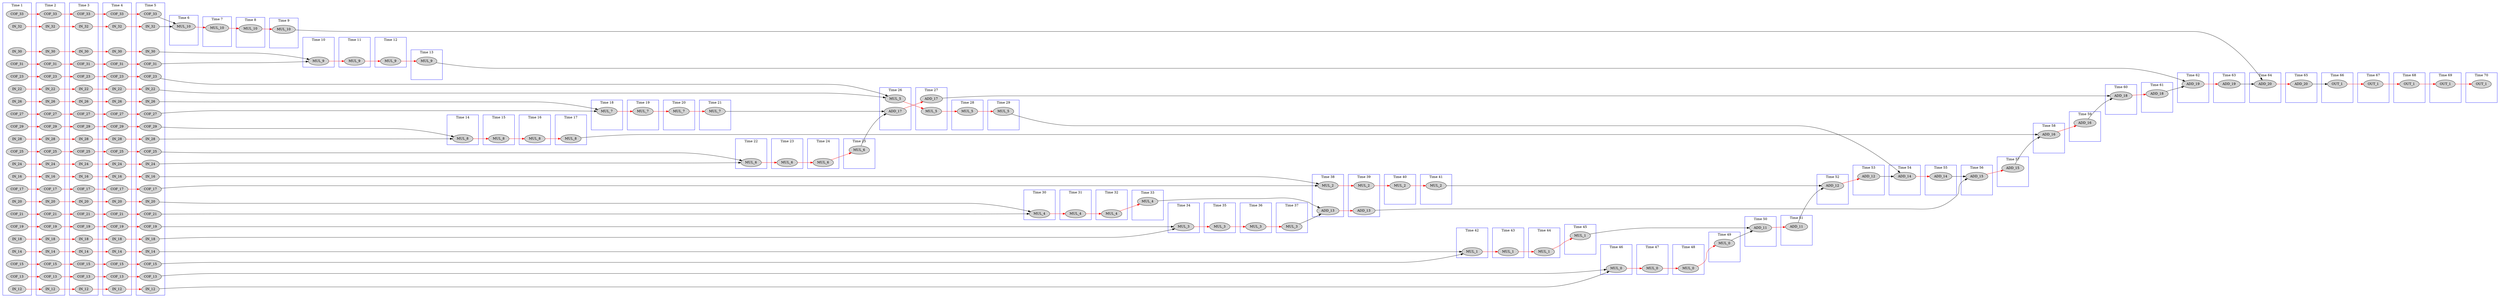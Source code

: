 digraph fir {
  rankdir = LR;
  newrank="true"
  subgraph cluster_1 {
    rank=same;
    node [style=filled];
    label = "Time 1";
    color = blue;
    pseudo_1 [style=invis];
    IN_12_0 [label=IN_12]
    COF_13_0 [label=COF_13]
    IN_14_0 [label=IN_14]
    COF_15_0 [label=COF_15]
    IN_16_0 [label=IN_16]
    COF_17_0 [label=COF_17]
    IN_18_0 [label=IN_18]
    COF_19_0 [label=COF_19]
    IN_20_0 [label=IN_20]
    COF_21_0 [label=COF_21]
    IN_22_0 [label=IN_22]
    COF_23_0 [label=COF_23]
    IN_24_0 [label=IN_24]
    COF_25_0 [label=COF_25]
    IN_26_0 [label=IN_26]
    COF_27_0 [label=COF_27]
    IN_28_0 [label=IN_28]
    COF_29_0 [label=COF_29]
    IN_30_0 [label=IN_30]
    COF_31_0 [label=COF_31]
    IN_32_0 [label=IN_32]
    COF_33_0 [label=COF_33]
  }
  subgraph cluster_2 {
    rank=same;
    node [style=filled];
    label = "Time 2";
    color = blue;
    pseudo_2 [style=invis];
    IN_12_1 [label=IN_12]
    COF_13_1 [label=COF_13]
    IN_14_1 [label=IN_14]
    COF_15_1 [label=COF_15]
    IN_16_1 [label=IN_16]
    COF_17_1 [label=COF_17]
    IN_18_1 [label=IN_18]
    COF_19_1 [label=COF_19]
    IN_20_1 [label=IN_20]
    COF_21_1 [label=COF_21]
    IN_22_1 [label=IN_22]
    COF_23_1 [label=COF_23]
    IN_24_1 [label=IN_24]
    COF_25_1 [label=COF_25]
    IN_26_1 [label=IN_26]
    COF_27_1 [label=COF_27]
    IN_28_1 [label=IN_28]
    COF_29_1 [label=COF_29]
    IN_30_1 [label=IN_30]
    COF_31_1 [label=COF_31]
    IN_32_1 [label=IN_32]
    COF_33_1 [label=COF_33]
  }
  subgraph cluster_3 {
    rank=same;
    node [style=filled];
    label = "Time 3";
    color = blue;
    pseudo_3 [style=invis];
    IN_12_2 [label=IN_12]
    COF_13_2 [label=COF_13]
    IN_14_2 [label=IN_14]
    COF_15_2 [label=COF_15]
    IN_16_2 [label=IN_16]
    COF_17_2 [label=COF_17]
    IN_18_2 [label=IN_18]
    COF_19_2 [label=COF_19]
    IN_20_2 [label=IN_20]
    COF_21_2 [label=COF_21]
    IN_22_2 [label=IN_22]
    COF_23_2 [label=COF_23]
    IN_24_2 [label=IN_24]
    COF_25_2 [label=COF_25]
    IN_26_2 [label=IN_26]
    COF_27_2 [label=COF_27]
    IN_28_2 [label=IN_28]
    COF_29_2 [label=COF_29]
    IN_30_2 [label=IN_30]
    COF_31_2 [label=COF_31]
    IN_32_2 [label=IN_32]
    COF_33_2 [label=COF_33]
  }
  subgraph cluster_4 {
    rank=same;
    node [style=filled];
    label = "Time 4";
    color = blue;
    pseudo_4 [style=invis];
    IN_12_3 [label=IN_12]
    COF_13_3 [label=COF_13]
    IN_14_3 [label=IN_14]
    COF_15_3 [label=COF_15]
    IN_16_3 [label=IN_16]
    COF_17_3 [label=COF_17]
    IN_18_3 [label=IN_18]
    COF_19_3 [label=COF_19]
    IN_20_3 [label=IN_20]
    COF_21_3 [label=COF_21]
    IN_22_3 [label=IN_22]
    COF_23_3 [label=COF_23]
    IN_24_3 [label=IN_24]
    COF_25_3 [label=COF_25]
    IN_26_3 [label=IN_26]
    COF_27_3 [label=COF_27]
    IN_28_3 [label=IN_28]
    COF_29_3 [label=COF_29]
    IN_30_3 [label=IN_30]
    COF_31_3 [label=COF_31]
    IN_32_3 [label=IN_32]
    COF_33_3 [label=COF_33]
  }
  subgraph cluster_5 {
    rank=same;
    node [style=filled];
    label = "Time 5";
    color = blue;
    pseudo_5 [style=invis];
    IN_12_4 [label=IN_12]
    COF_13_4 [label=COF_13]
    IN_14_4 [label=IN_14]
    COF_15_4 [label=COF_15]
    IN_16_4 [label=IN_16]
    COF_17_4 [label=COF_17]
    IN_18_4 [label=IN_18]
    COF_19_4 [label=COF_19]
    IN_20_4 [label=IN_20]
    COF_21_4 [label=COF_21]
    IN_22_4 [label=IN_22]
    COF_23_4 [label=COF_23]
    IN_24_4 [label=IN_24]
    COF_25_4 [label=COF_25]
    IN_26_4 [label=IN_26]
    COF_27_4 [label=COF_27]
    IN_28_4 [label=IN_28]
    COF_29_4 [label=COF_29]
    IN_30_4 [label=IN_30]
    COF_31_4 [label=COF_31]
    IN_32_4 [label=IN_32]
    COF_33_4 [label=COF_33]
  }
  subgraph cluster_6 {
    rank=same;
    node [style=filled];
    label = "Time 6";
    color = blue;
    pseudo_6 [style=invis];
    MUL_10_0 [label=MUL_10]
  }
  subgraph cluster_7 {
    rank=same;
    node [style=filled];
    label = "Time 7";
    color = blue;
    pseudo_7 [style=invis];
    MUL_10_1 [label=MUL_10]
  }
  subgraph cluster_8 {
    rank=same;
    node [style=filled];
    label = "Time 8";
    color = blue;
    pseudo_8 [style=invis];
    MUL_10_2 [label=MUL_10]
  }
  subgraph cluster_9 {
    rank=same;
    node [style=filled];
    label = "Time 9";
    color = blue;
    pseudo_9 [style=invis];
    MUL_10_3 [label=MUL_10]
  }
  subgraph cluster_10 {
    rank=same;
    node [style=filled];
    label = "Time 10";
    color = blue;
    pseudo_10 [style=invis];
    MUL_9_0 [label=MUL_9]
  }
  subgraph cluster_11 {
    rank=same;
    node [style=filled];
    label = "Time 11";
    color = blue;
    pseudo_11 [style=invis];
    MUL_9_1 [label=MUL_9]
  }
  subgraph cluster_12 {
    rank=same;
    node [style=filled];
    label = "Time 12";
    color = blue;
    pseudo_12 [style=invis];
    MUL_9_2 [label=MUL_9]
  }
  subgraph cluster_13 {
    rank=same;
    node [style=filled];
    label = "Time 13";
    color = blue;
    pseudo_13 [style=invis];
    MUL_9_3 [label=MUL_9]
  }
  subgraph cluster_14 {
    rank=same;
    node [style=filled];
    label = "Time 14";
    color = blue;
    pseudo_14 [style=invis];
    MUL_8_0 [label=MUL_8]
  }
  subgraph cluster_15 {
    rank=same;
    node [style=filled];
    label = "Time 15";
    color = blue;
    pseudo_15 [style=invis];
    MUL_8_1 [label=MUL_8]
  }
  subgraph cluster_16 {
    rank=same;
    node [style=filled];
    label = "Time 16";
    color = blue;
    pseudo_16 [style=invis];
    MUL_8_2 [label=MUL_8]
  }
  subgraph cluster_17 {
    rank=same;
    node [style=filled];
    label = "Time 17";
    color = blue;
    pseudo_17 [style=invis];
    MUL_8_3 [label=MUL_8]
  }
  subgraph cluster_18 {
    rank=same;
    node [style=filled];
    label = "Time 18";
    color = blue;
    pseudo_18 [style=invis];
    MUL_7_0 [label=MUL_7]
  }
  subgraph cluster_19 {
    rank=same;
    node [style=filled];
    label = "Time 19";
    color = blue;
    pseudo_19 [style=invis];
    MUL_7_1 [label=MUL_7]
  }
  subgraph cluster_20 {
    rank=same;
    node [style=filled];
    label = "Time 20";
    color = blue;
    pseudo_20 [style=invis];
    MUL_7_2 [label=MUL_7]
  }
  subgraph cluster_21 {
    rank=same;
    node [style=filled];
    label = "Time 21";
    color = blue;
    pseudo_21 [style=invis];
    MUL_7_3 [label=MUL_7]
  }
  subgraph cluster_22 {
    rank=same;
    node [style=filled];
    label = "Time 22";
    color = blue;
    pseudo_22 [style=invis];
    MUL_6_0 [label=MUL_6]
  }
  subgraph cluster_23 {
    rank=same;
    node [style=filled];
    label = "Time 23";
    color = blue;
    pseudo_23 [style=invis];
    MUL_6_1 [label=MUL_6]
  }
  subgraph cluster_24 {
    rank=same;
    node [style=filled];
    label = "Time 24";
    color = blue;
    pseudo_24 [style=invis];
    MUL_6_2 [label=MUL_6]
  }
  subgraph cluster_25 {
    rank=same;
    node [style=filled];
    label = "Time 25";
    color = blue;
    pseudo_25 [style=invis];
    MUL_6_3 [label=MUL_6]
  }
  subgraph cluster_26 {
    rank=same;
    node [style=filled];
    label = "Time 26";
    color = blue;
    pseudo_26 [style=invis];
    MUL_5_0 [label=MUL_5]
    ADD_17_0 [label=ADD_17]
  }
  subgraph cluster_27 {
    rank=same;
    node [style=filled];
    label = "Time 27";
    color = blue;
    pseudo_27 [style=invis];
    MUL_5_1 [label=MUL_5]
    ADD_17_1 [label=ADD_17]
  }
  subgraph cluster_28 {
    rank=same;
    node [style=filled];
    label = "Time 28";
    color = blue;
    pseudo_28 [style=invis];
    MUL_5_2 [label=MUL_5]
  }
  subgraph cluster_29 {
    rank=same;
    node [style=filled];
    label = "Time 29";
    color = blue;
    pseudo_29 [style=invis];
    MUL_5_3 [label=MUL_5]
  }
  subgraph cluster_30 {
    rank=same;
    node [style=filled];
    label = "Time 30";
    color = blue;
    pseudo_30 [style=invis];
    MUL_4_0 [label=MUL_4]
  }
  subgraph cluster_31 {
    rank=same;
    node [style=filled];
    label = "Time 31";
    color = blue;
    pseudo_31 [style=invis];
    MUL_4_1 [label=MUL_4]
  }
  subgraph cluster_32 {
    rank=same;
    node [style=filled];
    label = "Time 32";
    color = blue;
    pseudo_32 [style=invis];
    MUL_4_2 [label=MUL_4]
  }
  subgraph cluster_33 {
    rank=same;
    node [style=filled];
    label = "Time 33";
    color = blue;
    pseudo_33 [style=invis];
    MUL_4_3 [label=MUL_4]
  }
  subgraph cluster_34 {
    rank=same;
    node [style=filled];
    label = "Time 34";
    color = blue;
    pseudo_34 [style=invis];
    MUL_3_0 [label=MUL_3]
  }
  subgraph cluster_35 {
    rank=same;
    node [style=filled];
    label = "Time 35";
    color = blue;
    pseudo_35 [style=invis];
    MUL_3_1 [label=MUL_3]
  }
  subgraph cluster_36 {
    rank=same;
    node [style=filled];
    label = "Time 36";
    color = blue;
    pseudo_36 [style=invis];
    MUL_3_2 [label=MUL_3]
  }
  subgraph cluster_37 {
    rank=same;
    node [style=filled];
    label = "Time 37";
    color = blue;
    pseudo_37 [style=invis];
    MUL_3_3 [label=MUL_3]
  }
  subgraph cluster_38 {
    rank=same;
    node [style=filled];
    label = "Time 38";
    color = blue;
    pseudo_38 [style=invis];
    MUL_2_0 [label=MUL_2]
    ADD_13_0 [label=ADD_13]
  }
  subgraph cluster_39 {
    rank=same;
    node [style=filled];
    label = "Time 39";
    color = blue;
    pseudo_39 [style=invis];
    MUL_2_1 [label=MUL_2]
    ADD_13_1 [label=ADD_13]
  }
  subgraph cluster_40 {
    rank=same;
    node [style=filled];
    label = "Time 40";
    color = blue;
    pseudo_40 [style=invis];
    MUL_2_2 [label=MUL_2]
  }
  subgraph cluster_41 {
    rank=same;
    node [style=filled];
    label = "Time 41";
    color = blue;
    pseudo_41 [style=invis];
    MUL_2_3 [label=MUL_2]
  }
  subgraph cluster_42 {
    rank=same;
    node [style=filled];
    label = "Time 42";
    color = blue;
    pseudo_42 [style=invis];
    MUL_1_0 [label=MUL_1]
  }
  subgraph cluster_43 {
    rank=same;
    node [style=filled];
    label = "Time 43";
    color = blue;
    pseudo_43 [style=invis];
    MUL_1_1 [label=MUL_1]
  }
  subgraph cluster_44 {
    rank=same;
    node [style=filled];
    label = "Time 44";
    color = blue;
    pseudo_44 [style=invis];
    MUL_1_2 [label=MUL_1]
  }
  subgraph cluster_45 {
    rank=same;
    node [style=filled];
    label = "Time 45";
    color = blue;
    pseudo_45 [style=invis];
    MUL_1_3 [label=MUL_1]
  }
  subgraph cluster_46 {
    rank=same;
    node [style=filled];
    label = "Time 46";
    color = blue;
    pseudo_46 [style=invis];
    MUL_0_0 [label=MUL_0]
  }
  subgraph cluster_47 {
    rank=same;
    node [style=filled];
    label = "Time 47";
    color = blue;
    pseudo_47 [style=invis];
    MUL_0_1 [label=MUL_0]
  }
  subgraph cluster_48 {
    rank=same;
    node [style=filled];
    label = "Time 48";
    color = blue;
    pseudo_48 [style=invis];
    MUL_0_2 [label=MUL_0]
  }
  subgraph cluster_49 {
    rank=same;
    node [style=filled];
    label = "Time 49";
    color = blue;
    pseudo_49 [style=invis];
    MUL_0_3 [label=MUL_0]
  }
  subgraph cluster_50 {
    rank=same;
    node [style=filled];
    label = "Time 50";
    color = blue;
    pseudo_50 [style=invis];
    ADD_11_0 [label=ADD_11]
  }
  subgraph cluster_51 {
    rank=same;
    node [style=filled];
    label = "Time 51";
    color = blue;
    pseudo_51 [style=invis];
    ADD_11_1 [label=ADD_11]
  }
  subgraph cluster_52 {
    rank=same;
    node [style=filled];
    label = "Time 52";
    color = blue;
    pseudo_52 [style=invis];
    ADD_12_0 [label=ADD_12]
  }
  subgraph cluster_53 {
    rank=same;
    node [style=filled];
    label = "Time 53";
    color = blue;
    pseudo_53 [style=invis];
    ADD_12_1 [label=ADD_12]
  }
  subgraph cluster_54 {
    rank=same;
    node [style=filled];
    label = "Time 54";
    color = blue;
    pseudo_54 [style=invis];
    ADD_14_0 [label=ADD_14]
  }
  subgraph cluster_55 {
    rank=same;
    node [style=filled];
    label = "Time 55";
    color = blue;
    pseudo_55 [style=invis];
    ADD_14_1 [label=ADD_14]
  }
  subgraph cluster_56 {
    rank=same;
    node [style=filled];
    label = "Time 56";
    color = blue;
    pseudo_56 [style=invis];
    ADD_15_0 [label=ADD_15]
  }
  subgraph cluster_57 {
    rank=same;
    node [style=filled];
    label = "Time 57";
    color = blue;
    pseudo_57 [style=invis];
    ADD_15_1 [label=ADD_15]
  }
  subgraph cluster_58 {
    rank=same;
    node [style=filled];
    label = "Time 58";
    color = blue;
    pseudo_58 [style=invis];
    ADD_16_0 [label=ADD_16]
  }
  subgraph cluster_59 {
    rank=same;
    node [style=filled];
    label = "Time 59";
    color = blue;
    pseudo_59 [style=invis];
    ADD_16_1 [label=ADD_16]
  }
  subgraph cluster_60 {
    rank=same;
    node [style=filled];
    label = "Time 60";
    color = blue;
    pseudo_60 [style=invis];
    ADD_18_0 [label=ADD_18]
  }
  subgraph cluster_61 {
    rank=same;
    node [style=filled];
    label = "Time 61";
    color = blue;
    pseudo_61 [style=invis];
    ADD_18_1 [label=ADD_18]
  }
  subgraph cluster_62 {
    rank=same;
    node [style=filled];
    label = "Time 62";
    color = blue;
    pseudo_62 [style=invis];
    ADD_19_0 [label=ADD_19]
  }
  subgraph cluster_63 {
    rank=same;
    node [style=filled];
    label = "Time 63";
    color = blue;
    pseudo_63 [style=invis];
    ADD_19_1 [label=ADD_19]
  }
  subgraph cluster_64 {
    rank=same;
    node [style=filled];
    label = "Time 64";
    color = blue;
    pseudo_64 [style=invis];
    ADD_20_0 [label=ADD_20]
  }
  subgraph cluster_65 {
    rank=same;
    node [style=filled];
    label = "Time 65";
    color = blue;
    pseudo_65 [style=invis];
    ADD_20_1 [label=ADD_20]
  }
  subgraph cluster_66 {
    rank=same;
    node [style=filled];
    label = "Time 66";
    color = blue;
    pseudo_66 [style=invis];
    OUT_1_0 [label=OUT_1]
  }
  subgraph cluster_67 {
    rank=same;
    node [style=filled];
    label = "Time 67";
    color = blue;
    pseudo_67 [style=invis];
    OUT_1_1 [label=OUT_1]
  }
  subgraph cluster_68 {
    rank=same;
    node [style=filled];
    label = "Time 68";
    color = blue;
    pseudo_68 [style=invis];
    OUT_1_2 [label=OUT_1]
  }
  subgraph cluster_69 {
    rank=same;
    node [style=filled];
    label = "Time 69";
    color = blue;
    pseudo_69 [style=invis];
    OUT_1_3 [label=OUT_1]
  }
  subgraph cluster_70 {
    rank=same;
    node [style=filled];
    label = "Time 70";
    color = blue;
    pseudo_70 [style=invis];
    OUT_1_4 [label=OUT_1]
  }
    pseudo_1->pseudo_2 [style=invis];
    pseudo_2->pseudo_3 [style=invis];
    pseudo_3->pseudo_4 [style=invis];
    pseudo_4->pseudo_5 [style=invis];
    pseudo_5->pseudo_6 [style=invis];
    pseudo_6->pseudo_7 [style=invis];
    pseudo_7->pseudo_8 [style=invis];
    pseudo_8->pseudo_9 [style=invis];
    pseudo_9->pseudo_10 [style=invis];
    pseudo_10->pseudo_11 [style=invis];
    pseudo_11->pseudo_12 [style=invis];
    pseudo_12->pseudo_13 [style=invis];
    pseudo_13->pseudo_14 [style=invis];
    pseudo_14->pseudo_15 [style=invis];
    pseudo_15->pseudo_16 [style=invis];
    pseudo_16->pseudo_17 [style=invis];
    pseudo_17->pseudo_18 [style=invis];
    pseudo_18->pseudo_19 [style=invis];
    pseudo_19->pseudo_20 [style=invis];
    pseudo_20->pseudo_21 [style=invis];
    pseudo_21->pseudo_22 [style=invis];
    pseudo_22->pseudo_23 [style=invis];
    pseudo_23->pseudo_24 [style=invis];
    pseudo_24->pseudo_25 [style=invis];
    pseudo_25->pseudo_26 [style=invis];
    pseudo_26->pseudo_27 [style=invis];
    pseudo_27->pseudo_28 [style=invis];
    pseudo_28->pseudo_29 [style=invis];
    pseudo_29->pseudo_30 [style=invis];
    pseudo_30->pseudo_31 [style=invis];
    pseudo_31->pseudo_32 [style=invis];
    pseudo_32->pseudo_33 [style=invis];
    pseudo_33->pseudo_34 [style=invis];
    pseudo_34->pseudo_35 [style=invis];
    pseudo_35->pseudo_36 [style=invis];
    pseudo_36->pseudo_37 [style=invis];
    pseudo_37->pseudo_38 [style=invis];
    pseudo_38->pseudo_39 [style=invis];
    pseudo_39->pseudo_40 [style=invis];
    pseudo_40->pseudo_41 [style=invis];
    pseudo_41->pseudo_42 [style=invis];
    pseudo_42->pseudo_43 [style=invis];
    pseudo_43->pseudo_44 [style=invis];
    pseudo_44->pseudo_45 [style=invis];
    pseudo_45->pseudo_46 [style=invis];
    pseudo_46->pseudo_47 [style=invis];
    pseudo_47->pseudo_48 [style=invis];
    pseudo_48->pseudo_49 [style=invis];
    pseudo_49->pseudo_50 [style=invis];
    pseudo_50->pseudo_51 [style=invis];
    pseudo_51->pseudo_52 [style=invis];
    pseudo_52->pseudo_53 [style=invis];
    pseudo_53->pseudo_54 [style=invis];
    pseudo_54->pseudo_55 [style=invis];
    pseudo_55->pseudo_56 [style=invis];
    pseudo_56->pseudo_57 [style=invis];
    pseudo_57->pseudo_58 [style=invis];
    pseudo_58->pseudo_59 [style=invis];
    pseudo_59->pseudo_60 [style=invis];
    pseudo_60->pseudo_61 [style=invis];
    pseudo_61->pseudo_62 [style=invis];
    pseudo_62->pseudo_63 [style=invis];
    pseudo_63->pseudo_64 [style=invis];
    pseudo_64->pseudo_65 [style=invis];
    pseudo_65->pseudo_66 [style=invis];
    pseudo_66->pseudo_67 [style=invis];
    pseudo_67->pseudo_68 [style=invis];
    pseudo_68->pseudo_69 [style=invis];
    pseudo_69->pseudo_70 [style=invis];
    MUL_0_0 -> MUL_0_1 [color=red];
    MUL_0_1 -> MUL_0_2 [color=red];
    MUL_0_2 -> MUL_0_3 [color=red];
    MUL_1_0 -> MUL_1_1 [color=red];
    MUL_1_1 -> MUL_1_2 [color=red];
    MUL_1_2 -> MUL_1_3 [color=red];
    MUL_2_0 -> MUL_2_1 [color=red];
    MUL_2_1 -> MUL_2_2 [color=red];
    MUL_2_2 -> MUL_2_3 [color=red];
    MUL_3_0 -> MUL_3_1 [color=red];
    MUL_3_1 -> MUL_3_2 [color=red];
    MUL_3_2 -> MUL_3_3 [color=red];
    MUL_4_0 -> MUL_4_1 [color=red];
    MUL_4_1 -> MUL_4_2 [color=red];
    MUL_4_2 -> MUL_4_3 [color=red];
    MUL_5_0 -> MUL_5_1 [color=red];
    MUL_5_1 -> MUL_5_2 [color=red];
    MUL_5_2 -> MUL_5_3 [color=red];
    MUL_6_0 -> MUL_6_1 [color=red];
    MUL_6_1 -> MUL_6_2 [color=red];
    MUL_6_2 -> MUL_6_3 [color=red];
    MUL_7_0 -> MUL_7_1 [color=red];
    MUL_7_1 -> MUL_7_2 [color=red];
    MUL_7_2 -> MUL_7_3 [color=red];
    MUL_8_0 -> MUL_8_1 [color=red];
    MUL_8_1 -> MUL_8_2 [color=red];
    MUL_8_2 -> MUL_8_3 [color=red];
    MUL_9_0 -> MUL_9_1 [color=red];
    MUL_9_1 -> MUL_9_2 [color=red];
    MUL_9_2 -> MUL_9_3 [color=red];
    MUL_10_0 -> MUL_10_1 [color=red];
    MUL_10_1 -> MUL_10_2 [color=red];
    MUL_10_2 -> MUL_10_3 [color=red];
    ADD_11_0 -> ADD_11_1 [color=red];
    ADD_12_0 -> ADD_12_1 [color=red];
    ADD_13_0 -> ADD_13_1 [color=red];
    ADD_14_0 -> ADD_14_1 [color=red];
    ADD_15_0 -> ADD_15_1 [color=red];
    ADD_16_0 -> ADD_16_1 [color=red];
    ADD_17_0 -> ADD_17_1 [color=red];
    ADD_18_0 -> ADD_18_1 [color=red];
    ADD_19_0 -> ADD_19_1 [color=red];
    ADD_20_0 -> ADD_20_1 [color=red];
    IN_12_0 -> IN_12_1 [color=red];
    IN_12_1 -> IN_12_2 [color=red];
    IN_12_2 -> IN_12_3 [color=red];
    IN_12_3 -> IN_12_4 [color=red];
    COF_13_0 -> COF_13_1 [color=red];
    COF_13_1 -> COF_13_2 [color=red];
    COF_13_2 -> COF_13_3 [color=red];
    COF_13_3 -> COF_13_4 [color=red];
    IN_14_0 -> IN_14_1 [color=red];
    IN_14_1 -> IN_14_2 [color=red];
    IN_14_2 -> IN_14_3 [color=red];
    IN_14_3 -> IN_14_4 [color=red];
    COF_15_0 -> COF_15_1 [color=red];
    COF_15_1 -> COF_15_2 [color=red];
    COF_15_2 -> COF_15_3 [color=red];
    COF_15_3 -> COF_15_4 [color=red];
    IN_16_0 -> IN_16_1 [color=red];
    IN_16_1 -> IN_16_2 [color=red];
    IN_16_2 -> IN_16_3 [color=red];
    IN_16_3 -> IN_16_4 [color=red];
    COF_17_0 -> COF_17_1 [color=red];
    COF_17_1 -> COF_17_2 [color=red];
    COF_17_2 -> COF_17_3 [color=red];
    COF_17_3 -> COF_17_4 [color=red];
    IN_18_0 -> IN_18_1 [color=red];
    IN_18_1 -> IN_18_2 [color=red];
    IN_18_2 -> IN_18_3 [color=red];
    IN_18_3 -> IN_18_4 [color=red];
    COF_19_0 -> COF_19_1 [color=red];
    COF_19_1 -> COF_19_2 [color=red];
    COF_19_2 -> COF_19_3 [color=red];
    COF_19_3 -> COF_19_4 [color=red];
    IN_20_0 -> IN_20_1 [color=red];
    IN_20_1 -> IN_20_2 [color=red];
    IN_20_2 -> IN_20_3 [color=red];
    IN_20_3 -> IN_20_4 [color=red];
    COF_21_0 -> COF_21_1 [color=red];
    COF_21_1 -> COF_21_2 [color=red];
    COF_21_2 -> COF_21_3 [color=red];
    COF_21_3 -> COF_21_4 [color=red];
    IN_22_0 -> IN_22_1 [color=red];
    IN_22_1 -> IN_22_2 [color=red];
    IN_22_2 -> IN_22_3 [color=red];
    IN_22_3 -> IN_22_4 [color=red];
    COF_23_0 -> COF_23_1 [color=red];
    COF_23_1 -> COF_23_2 [color=red];
    COF_23_2 -> COF_23_3 [color=red];
    COF_23_3 -> COF_23_4 [color=red];
    IN_24_0 -> IN_24_1 [color=red];
    IN_24_1 -> IN_24_2 [color=red];
    IN_24_2 -> IN_24_3 [color=red];
    IN_24_3 -> IN_24_4 [color=red];
    COF_25_0 -> COF_25_1 [color=red];
    COF_25_1 -> COF_25_2 [color=red];
    COF_25_2 -> COF_25_3 [color=red];
    COF_25_3 -> COF_25_4 [color=red];
    IN_26_0 -> IN_26_1 [color=red];
    IN_26_1 -> IN_26_2 [color=red];
    IN_26_2 -> IN_26_3 [color=red];
    IN_26_3 -> IN_26_4 [color=red];
    COF_27_0 -> COF_27_1 [color=red];
    COF_27_1 -> COF_27_2 [color=red];
    COF_27_2 -> COF_27_3 [color=red];
    COF_27_3 -> COF_27_4 [color=red];
    IN_28_0 -> IN_28_1 [color=red];
    IN_28_1 -> IN_28_2 [color=red];
    IN_28_2 -> IN_28_3 [color=red];
    IN_28_3 -> IN_28_4 [color=red];
    COF_29_0 -> COF_29_1 [color=red];
    COF_29_1 -> COF_29_2 [color=red];
    COF_29_2 -> COF_29_3 [color=red];
    COF_29_3 -> COF_29_4 [color=red];
    IN_30_0 -> IN_30_1 [color=red];
    IN_30_1 -> IN_30_2 [color=red];
    IN_30_2 -> IN_30_3 [color=red];
    IN_30_3 -> IN_30_4 [color=red];
    COF_31_0 -> COF_31_1 [color=red];
    COF_31_1 -> COF_31_2 [color=red];
    COF_31_2 -> COF_31_3 [color=red];
    COF_31_3 -> COF_31_4 [color=red];
    IN_32_0 -> IN_32_1 [color=red];
    IN_32_1 -> IN_32_2 [color=red];
    IN_32_2 -> IN_32_3 [color=red];
    IN_32_3 -> IN_32_4 [color=red];
    COF_33_0 -> COF_33_1 [color=red];
    COF_33_1 -> COF_33_2 [color=red];
    COF_33_2 -> COF_33_3 [color=red];
    COF_33_3 -> COF_33_4 [color=red];
    OUT_1_0 -> OUT_1_1 [color=red];
    OUT_1_1 -> OUT_1_2 [color=red];
    OUT_1_2 -> OUT_1_3 [color=red];
    OUT_1_3 -> OUT_1_4 [color=red];
    IN_12_4 -> MUL_0_0 [ name = 0 ];
    COF_13_4 -> MUL_0_0 [ name = 1 ];
    IN_14_4 -> MUL_1_0 [ name = 2 ];
    COF_15_4 -> MUL_1_0 [ name = 3 ];
    IN_16_4 -> MUL_2_0 [ name = 4 ];
    COF_17_4 -> MUL_2_0 [ name = 5 ];
    MUL_0_3 -> ADD_11_0 [ name = 6 ];
    MUL_1_3 -> ADD_11_0 [ name = 7 ];
    ADD_11_1 -> ADD_12_0 [ name = 8 ];
    MUL_2_3 -> ADD_12_0 [ name = 9 ];
    IN_18_4 -> MUL_3_0 [ name = 10 ];
    COF_19_4 -> MUL_3_0 [ name = 11 ];
    IN_20_4 -> MUL_4_0 [ name = 12 ];
    COF_21_4 -> MUL_4_0 [ name = 13 ];
    IN_22_4 -> MUL_5_0 [ name = 14 ];
    COF_23_4 -> MUL_5_0 [ name = 15 ];
    MUL_3_3 -> ADD_13_0 [ name = 16 ];
    MUL_4_3 -> ADD_13_0 [ name = 17 ];
    MUL_5_3 -> ADD_14_0 [ name = 18 ];
    ADD_12_1 -> ADD_14_0 [ name = 19 ];
    ADD_13_1 -> ADD_15_0 [ name = 20 ];
    ADD_14_1 -> ADD_15_0 [ name = 21 ];
    IN_24_4 -> MUL_6_0 [ name = 22 ];
    COF_25_4 -> MUL_6_0 [ name = 23 ];
    IN_26_4 -> MUL_7_0 [ name = 24 ];
    COF_27_4 -> MUL_7_0 [ name = 25 ];
    IN_28_4 -> MUL_8_0 [ name = 26 ];
    COF_29_4 -> MUL_8_0 [ name = 27 ];
    ADD_15_1 -> ADD_16_0 [ name = 28 ];
    MUL_8_3 -> ADD_16_0 [ name = 29 ];
    MUL_6_3 -> ADD_17_0 [ name = 30 ];
    MUL_7_3 -> ADD_17_0 [ name = 31 ];
    ADD_17_1 -> ADD_18_0 [ name = 32 ];
    ADD_16_1 -> ADD_18_0 [ name = 33 ];
    IN_30_4 -> MUL_9_0 [ name = 34 ];
    COF_31_4 -> MUL_9_0 [ name = 35 ];
    IN_32_4 -> MUL_10_0 [ name = 36 ];
    COF_33_4 -> MUL_10_0 [ name = 37 ];
    ADD_18_1 -> ADD_19_0 [ name = 38 ];
    MUL_9_3 -> ADD_19_0 [ name = 39 ];
    MUL_10_3 -> ADD_20_0 [ name = 40 ];
    ADD_19_1 -> ADD_20_0 [ name = 41 ];
    ADD_20_1 -> OUT_1_0 [ name = 42 ];
}